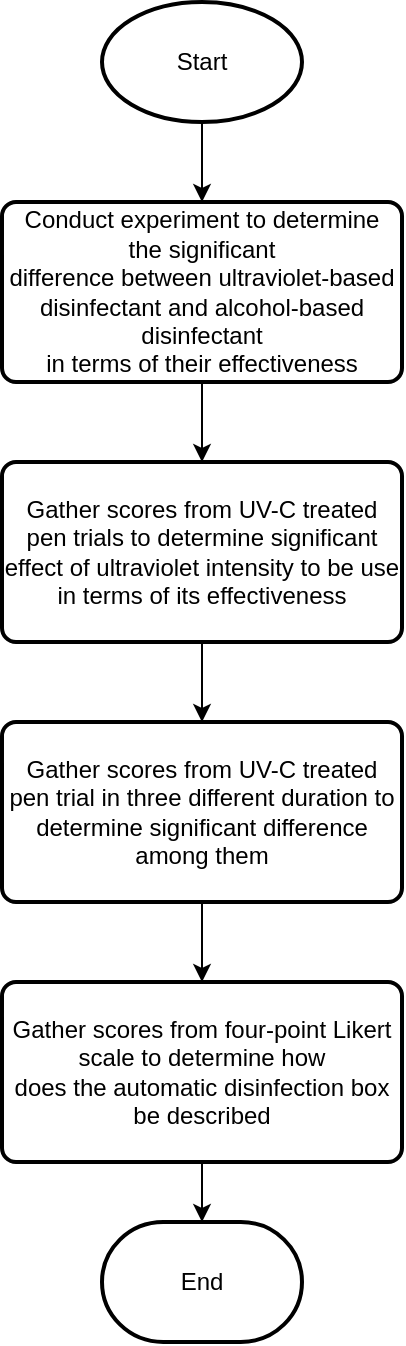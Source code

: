 <mxfile version="19.0.3" type="device"><diagram id="52gT6O3C3tGD7CC5WcGP" name="Page-1"><mxGraphModel dx="1038" dy="649" grid="1" gridSize="10" guides="1" tooltips="1" connect="1" arrows="1" fold="1" page="1" pageScale="1" pageWidth="850" pageHeight="1100" math="0" shadow="0"><root><mxCell id="0"/><mxCell id="1" parent="0"/><mxCell id="I0FtouTEOj9lui_1UbxZ-8" value="" style="edgeStyle=orthogonalEdgeStyle;rounded=0;orthogonalLoop=1;jettySize=auto;html=1;fontSize=12;" parent="1" source="I0FtouTEOj9lui_1UbxZ-2" target="I0FtouTEOj9lui_1UbxZ-3" edge="1"><mxGeometry relative="1" as="geometry"/></mxCell><mxCell id="I0FtouTEOj9lui_1UbxZ-2" value="Start" style="strokeWidth=2;html=1;shape=mxgraph.flowchart.start_1;whiteSpace=wrap;align=center;" parent="1" vertex="1"><mxGeometry x="360" y="40" width="100" height="60" as="geometry"/></mxCell><mxCell id="I0FtouTEOj9lui_1UbxZ-9" value="" style="edgeStyle=orthogonalEdgeStyle;rounded=0;orthogonalLoop=1;jettySize=auto;html=1;fontSize=12;" parent="1" source="I0FtouTEOj9lui_1UbxZ-3" target="I0FtouTEOj9lui_1UbxZ-4" edge="1"><mxGeometry relative="1" as="geometry"/></mxCell><mxCell id="I0FtouTEOj9lui_1UbxZ-3" value="&lt;font style=&quot;font-size: 12px;&quot;&gt;Conduct experiment to determine the&amp;nbsp;&lt;span style=&quot;font-family: Arial, sans-serif;&quot; lang=&quot;EN-US&quot;&gt;significant&lt;br&gt;difference between ultraviolet-based disinfectant and alcohol-based disinfectant&lt;br&gt;in terms of their effectiveness&lt;/span&gt;&lt;/font&gt;" style="rounded=1;whiteSpace=wrap;html=1;absoluteArcSize=1;arcSize=14;strokeWidth=2;align=center;" parent="1" vertex="1"><mxGeometry x="310" y="140" width="200" height="90" as="geometry"/></mxCell><mxCell id="I0FtouTEOj9lui_1UbxZ-10" value="" style="edgeStyle=orthogonalEdgeStyle;rounded=0;orthogonalLoop=1;jettySize=auto;html=1;fontSize=12;" parent="1" source="I0FtouTEOj9lui_1UbxZ-4" target="I0FtouTEOj9lui_1UbxZ-5" edge="1"><mxGeometry relative="1" as="geometry"/></mxCell><mxCell id="I0FtouTEOj9lui_1UbxZ-4" value="&lt;font style=&quot;font-size: 12px;&quot;&gt;Gather scores from UV-C treated pen trials to determine&amp;nbsp;&lt;span style=&quot;font-family: Arial, sans-serif;&quot; lang=&quot;EN-US&quot;&gt;significant&lt;br&gt;effect of ultraviolet intensity to be use in terms of its effectiveness&lt;/span&gt;&lt;/font&gt;" style="rounded=1;whiteSpace=wrap;html=1;absoluteArcSize=1;arcSize=14;strokeWidth=2;fontSize=12;align=center;" parent="1" vertex="1"><mxGeometry x="310" y="270" width="200" height="90" as="geometry"/></mxCell><mxCell id="I0FtouTEOj9lui_1UbxZ-11" value="" style="edgeStyle=orthogonalEdgeStyle;rounded=0;orthogonalLoop=1;jettySize=auto;html=1;fontSize=12;" parent="1" source="I0FtouTEOj9lui_1UbxZ-5" target="I0FtouTEOj9lui_1UbxZ-6" edge="1"><mxGeometry relative="1" as="geometry"/></mxCell><mxCell id="I0FtouTEOj9lui_1UbxZ-5" value="Gather scores from UV-C treated pen trial in three different duration to determine significant difference among them" style="rounded=1;whiteSpace=wrap;html=1;absoluteArcSize=1;arcSize=14;strokeWidth=2;fontSize=12;align=center;" parent="1" vertex="1"><mxGeometry x="310" y="400" width="200" height="90" as="geometry"/></mxCell><mxCell id="I0FtouTEOj9lui_1UbxZ-12" value="" style="edgeStyle=orthogonalEdgeStyle;rounded=0;orthogonalLoop=1;jettySize=auto;html=1;fontSize=12;" parent="1" source="I0FtouTEOj9lui_1UbxZ-6" target="I0FtouTEOj9lui_1UbxZ-7" edge="1"><mxGeometry relative="1" as="geometry"/></mxCell><mxCell id="I0FtouTEOj9lui_1UbxZ-6" value="Gather scores from four-point Likert scale to determine h&lt;span lang=&quot;EN-US&quot;&gt;ow&lt;br&gt;does the automatic disinfection box be described&lt;/span&gt;" style="rounded=1;whiteSpace=wrap;html=1;absoluteArcSize=1;arcSize=14;strokeWidth=2;fontSize=12;align=center;" parent="1" vertex="1"><mxGeometry x="310" y="530" width="200" height="90" as="geometry"/></mxCell><mxCell id="I0FtouTEOj9lui_1UbxZ-7" value="End" style="strokeWidth=2;html=1;shape=mxgraph.flowchart.terminator;whiteSpace=wrap;fontSize=12;align=center;" parent="1" vertex="1"><mxGeometry x="360" y="650" width="100" height="60" as="geometry"/></mxCell></root></mxGraphModel></diagram></mxfile>